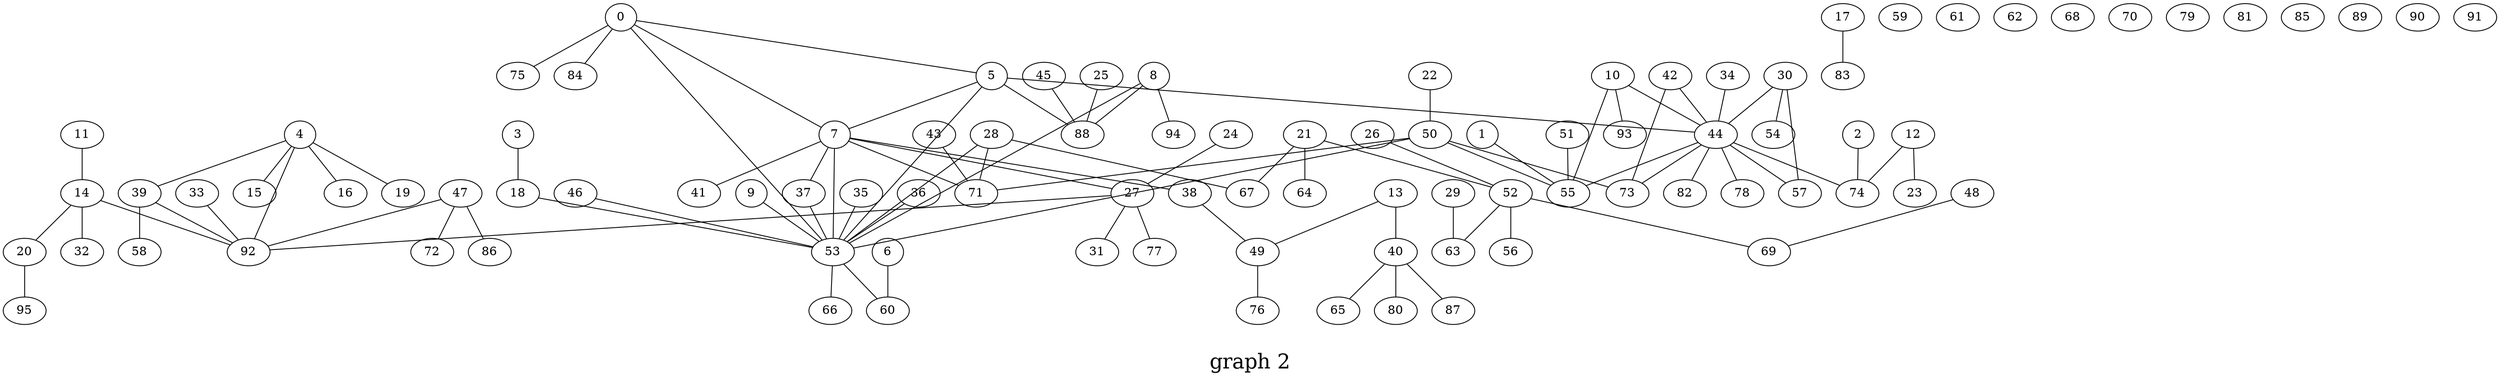 /*****
graph 2
*****/

graph G {
  graph [splines=false overlap=false]
  node  [shape=ellipse, width=0.3, height=0.3]
  0 ;
  1 ;
  2 ;
  3 ;
  4 ;
  5 ;
  6 ;
  7 ;
  8 ;
  9 ;
  10 ;
  11 ;
  12 ;
  13 ;
  14 ;
  15 ;
  16 ;
  17 ;
  18 ;
  19 ;
  20 ;
  21 ;
  22 ;
  23 ;
  24 ;
  25 ;
  26 ;
  27 ;
  28 ;
  29 ;
  30 ;
  31 ;
  32 ;
  33 ;
  34 ;
  35 ;
  36 ;
  37 ;
  38 ;
  39 ;
  40 ;
  41 ;
  42 ;
  43 ;
  44 ;
  45 ;
  46 ;
  47 ;
  48 ;
  49 ;
  50 ;
  51 ;
  52 ;
  53 ;
  54 ;
  55 ;
  56 ;
  57 ;
  58 ;
  59 ;
  60 ;
  61 ;
  62 ;
  63 ;
  64 ;
  65 ;
  66 ;
  67 ;
  68 ;
  69 ;
  70 ;
  71 ;
  72 ;
  73 ;
  74 ;
  75 ;
  76 ;
  77 ;
  78 ;
  79 ;
  80 ;
  81 ;
  82 ;
  83 ;
  84 ;
  85 ;
  86 ;
  87 ;
  88 ;
  89 ;
  90 ;
  91 ;
  92 ;
  93 ;
  94 ;
  95 ;
  0 -- 5;
  0 -- 7;
  0 -- 53;
  0 -- 75;
  0 -- 84;
  1 -- 55;
  2 -- 74;
  3 -- 18;
  4 -- 15;
  4 -- 16;
  4 -- 19;
  4 -- 39;
  4 -- 92;
  5 -- 7;
  5 -- 44;
  5 -- 53;
  5 -- 88;
  6 -- 60;
  7 -- 27;
  7 -- 37;
  7 -- 38;
  7 -- 41;
  7 -- 53;
  7 -- 71;
  8 -- 53;
  8 -- 88;
  8 -- 94;
  9 -- 53;
  10 -- 44;
  10 -- 55;
  10 -- 93;
  11 -- 14;
  12 -- 23;
  12 -- 74;
  13 -- 40;
  13 -- 49;
  14 -- 20;
  14 -- 32;
  14 -- 92;
  17 -- 83;
  18 -- 53;
  20 -- 95;
  21 -- 52;
  21 -- 64;
  21 -- 67;
  22 -- 50;
  24 -- 27;
  25 -- 88;
  26 -- 52;
  27 -- 31;
  27 -- 77;
  27 -- 92;
  28 -- 53;
  28 -- 67;
  28 -- 71;
  29 -- 63;
  30 -- 44;
  30 -- 54;
  30 -- 57;
  33 -- 92;
  34 -- 44;
  35 -- 53;
  36 -- 53;
  37 -- 53;
  38 -- 49;
  39 -- 58;
  39 -- 92;
  40 -- 65;
  40 -- 80;
  40 -- 87;
  42 -- 44;
  42 -- 73;
  43 -- 71;
  44 -- 55;
  44 -- 57;
  44 -- 73;
  44 -- 74;
  44 -- 78;
  44 -- 82;
  45 -- 88;
  46 -- 53;
  47 -- 72;
  47 -- 86;
  47 -- 92;
  48 -- 69;
  49 -- 76;
  50 -- 53;
  50 -- 55;
  50 -- 71;
  50 -- 73;
  51 -- 55;
  52 -- 56;
  52 -- 63;
  52 -- 69;
  53 -- 60;
  53 -- 66;
59;
61;
62;
68;
70;
79;
81;
85;
89;
90;
91;
  label = "\ngraph 2\n";  fontsize=24;
}
